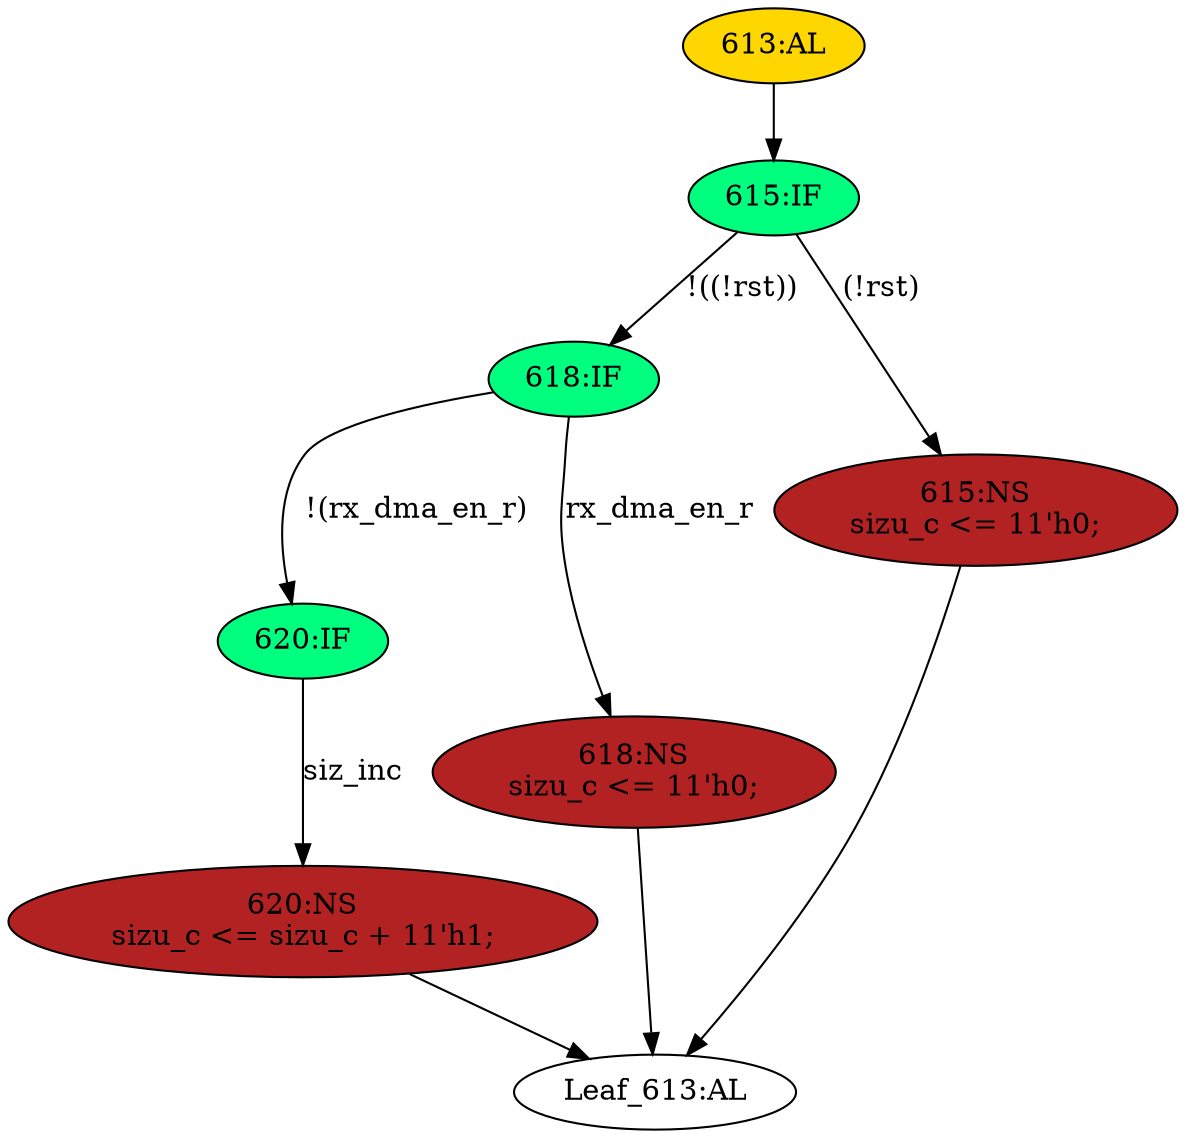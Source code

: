 strict digraph "" {
	node [label="\N"];
	"618:IF"	 [ast="<pyverilog.vparser.ast.IfStatement object at 0x7fa020e50910>",
		fillcolor=springgreen,
		label="618:IF",
		statements="[]",
		style=filled,
		typ=IfStatement];
	"620:IF"	 [ast="<pyverilog.vparser.ast.IfStatement object at 0x7fa020e50950>",
		fillcolor=springgreen,
		label="620:IF",
		statements="[]",
		style=filled,
		typ=IfStatement];
	"618:IF" -> "620:IF"	 [cond="['rx_dma_en_r']",
		label="!(rx_dma_en_r)",
		lineno=618];
	"618:NS"	 [ast="<pyverilog.vparser.ast.NonblockingSubstitution object at 0x7fa020e50b90>",
		fillcolor=firebrick,
		label="618:NS
sizu_c <= 11'h0;",
		statements="[<pyverilog.vparser.ast.NonblockingSubstitution object at 0x7fa020e50b90>]",
		style=filled,
		typ=NonblockingSubstitution];
	"618:IF" -> "618:NS"	 [cond="['rx_dma_en_r']",
		label=rx_dma_en_r,
		lineno=618];
	"615:NS"	 [ast="<pyverilog.vparser.ast.NonblockingSubstitution object at 0x7fa020e50d10>",
		fillcolor=firebrick,
		label="615:NS
sizu_c <= 11'h0;",
		statements="[<pyverilog.vparser.ast.NonblockingSubstitution object at 0x7fa020e50d10>]",
		style=filled,
		typ=NonblockingSubstitution];
	"Leaf_613:AL"	 [def_var="['sizu_c']",
		label="Leaf_613:AL"];
	"615:NS" -> "Leaf_613:AL"	 [cond="[]",
		lineno=None];
	"613:AL"	 [ast="<pyverilog.vparser.ast.Always object at 0x7fa020ea9f90>",
		clk_sens=True,
		fillcolor=gold,
		label="613:AL",
		sens="['clk']",
		statements="[]",
		style=filled,
		typ=Always,
		use_var="['rst', 'siz_inc', 'rx_dma_en_r', 'sizu_c']"];
	"615:IF"	 [ast="<pyverilog.vparser.ast.IfStatement object at 0x7fa020e50ed0>",
		fillcolor=springgreen,
		label="615:IF",
		statements="[]",
		style=filled,
		typ=IfStatement];
	"613:AL" -> "615:IF"	 [cond="[]",
		lineno=None];
	"620:NS"	 [ast="<pyverilog.vparser.ast.NonblockingSubstitution object at 0x7fa020e50990>",
		fillcolor=firebrick,
		label="620:NS
sizu_c <= sizu_c + 11'h1;",
		statements="[<pyverilog.vparser.ast.NonblockingSubstitution object at 0x7fa020e50990>]",
		style=filled,
		typ=NonblockingSubstitution];
	"620:IF" -> "620:NS"	 [cond="['siz_inc']",
		label=siz_inc,
		lineno=620];
	"615:IF" -> "618:IF"	 [cond="['rst']",
		label="!((!rst))",
		lineno=615];
	"615:IF" -> "615:NS"	 [cond="['rst']",
		label="(!rst)",
		lineno=615];
	"618:NS" -> "Leaf_613:AL"	 [cond="[]",
		lineno=None];
	"620:NS" -> "Leaf_613:AL"	 [cond="[]",
		lineno=None];
}

